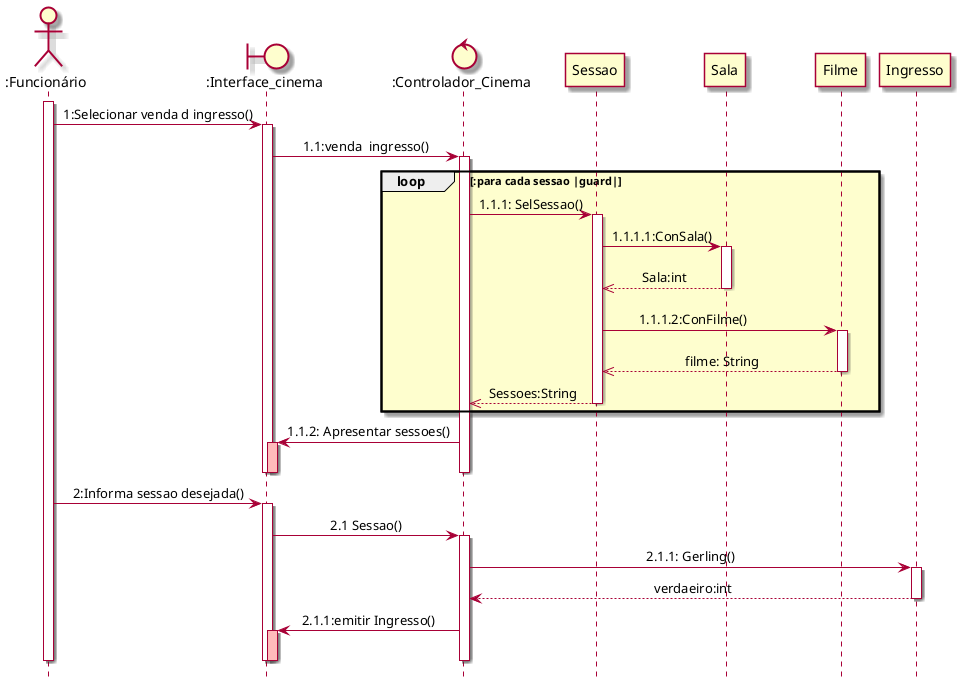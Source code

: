 @startuml

hide footbox
skin rose
skinparam sequenceMessageAlign center

'============ FUNCIONARIO
actor ":Funcionário" as funcionario
activate funcionario
'============ INTERFACE
boundary ":Interface_cinema" as interfaceCinema
funcionario -> interfaceCinema : 1:Selecionar venda d ingresso()
activate interfaceCinema
'============ CONTROLADOR CINEMA
control ":Controlador_Cinema" as controladorCinema
interfaceCinema -> controladorCinema : 1.1:venda  ingresso()
activate controladorCinema

'============ LOOP
loop #FEFECE :para cada sessao |guard|
  controladorCinema -> "Sessao" : 1.1.1: SelSessao()
  '============ SESSAO'
  activate "Sessao"
  '============ SALA'
  "Sessao" -> "Sala" : 1.1.1.1:ConSala()
  ||10||
  activate "Sala" 
  "Sessao" <<-- "Sala" : Sala:int
  ||10||
  deactivate "Sala"
  '============ FILME'
  "Sessao" -> "Filme" : \t1.1.1.2:ConFilme()\t\t\t
  ||10||
  activate "Filme"
  "Sessao" <<-- "Filme" : filme: String
  deactivate "Filme"
  controladorCinema <<-- "Sessao" : Sessoes:String 
  deactivate "Sessao"
end
  
interfaceCinema <- controladorCinema : 1.1.2: Apresentar sessoes()
activate interfaceCinema #FFBBBB
deactivate controladorCinema
deactivate interfaceCinema
deactivate interfaceCinema

funcionario -> interfaceCinema : 2:Informa sessao desejada()
activate interfaceCinema
interfaceCinema -> controladorCinema : 2.1 Sessao()
activate controladorCinema  
controladorCinema -> "Ingresso" : 2.1.1: Gerling()
activate "Ingresso"
controladorCinema <-- Ingresso : verdaeiro:int
deactivate "Ingresso"
interfaceCinema <- controladorCinema : 2.1.1:emitir Ingresso()
activate interfaceCinema #FFBBBB
deactivate interfaceCinema
deactivate interfaceCinema
deactivate controladorCinema
deactivate funcionario

@enduml
